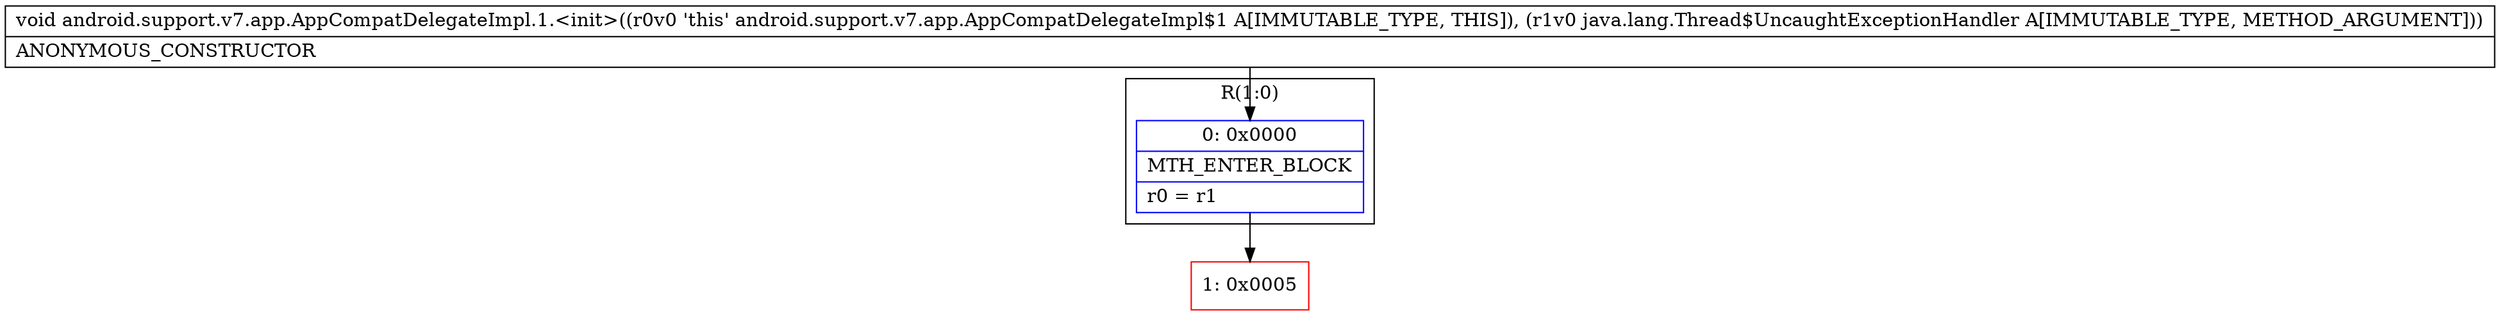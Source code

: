 digraph "CFG forandroid.support.v7.app.AppCompatDelegateImpl.1.\<init\>(Ljava\/lang\/Thread$UncaughtExceptionHandler;)V" {
subgraph cluster_Region_65369720 {
label = "R(1:0)";
node [shape=record,color=blue];
Node_0 [shape=record,label="{0\:\ 0x0000|MTH_ENTER_BLOCK\l|r0 = r1\l}"];
}
Node_1 [shape=record,color=red,label="{1\:\ 0x0005}"];
MethodNode[shape=record,label="{void android.support.v7.app.AppCompatDelegateImpl.1.\<init\>((r0v0 'this' android.support.v7.app.AppCompatDelegateImpl$1 A[IMMUTABLE_TYPE, THIS]), (r1v0 java.lang.Thread$UncaughtExceptionHandler A[IMMUTABLE_TYPE, METHOD_ARGUMENT]))  | ANONYMOUS_CONSTRUCTOR\l}"];
MethodNode -> Node_0;
Node_0 -> Node_1;
}

